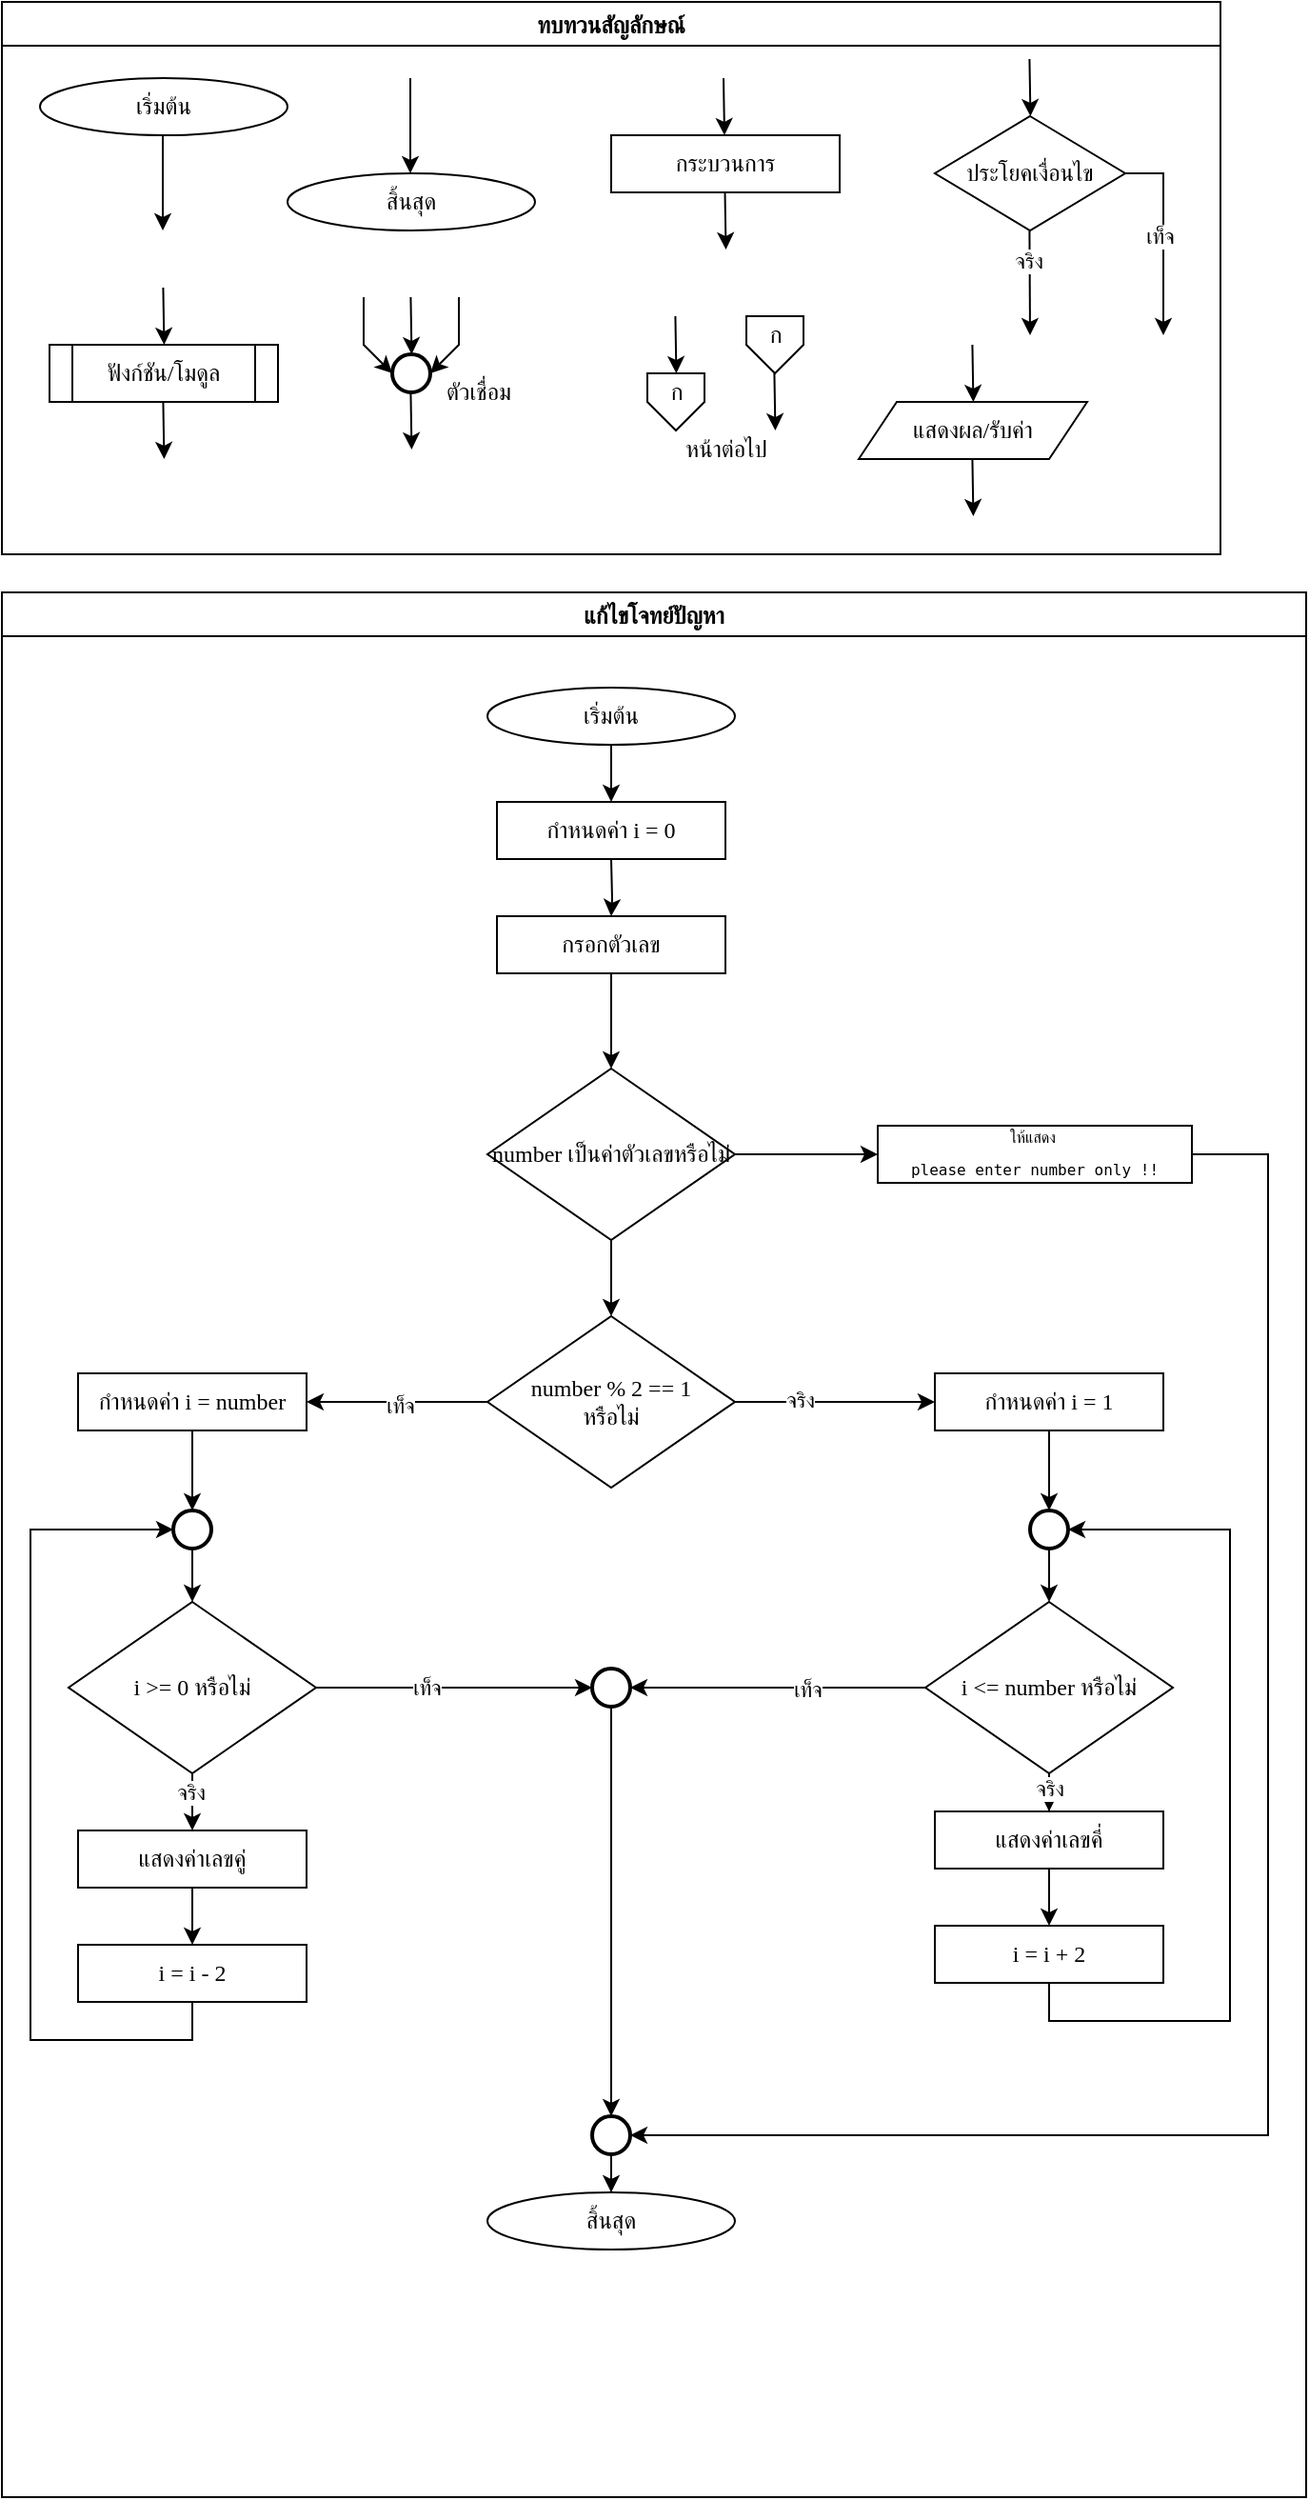 <mxfile version="28.0.6">
  <diagram name="Page-1" id="g9GESWmZjxGjHMluQCLi">
    <mxGraphModel dx="22" dy="480" grid="1" gridSize="10" guides="1" tooltips="1" connect="1" arrows="1" fold="1" page="1" pageScale="1" pageWidth="850" pageHeight="1100" math="0" shadow="0">
      <root>
        <mxCell id="0" />
        <mxCell id="1" parent="0" />
        <mxCell id="p8CcwMDrvUb9Oq86cC-n-1" value="ทบทวนสัญลักษณ์" style="swimlane;fontFamily=Sarabun;fontSource=https://fonts.googleapis.com/css?family=Sarabun;" parent="1" vertex="1">
          <mxGeometry x="955" y="160" width="640" height="290" as="geometry" />
        </mxCell>
        <mxCell id="p8CcwMDrvUb9Oq86cC-n-2" value="&lt;font data-font-src=&quot;https://fonts.googleapis.com/css?family=Sarabun&quot; face=&quot;Sarabun&quot;&gt;เริ่มต้น&lt;/font&gt;" style="ellipse;whiteSpace=wrap;html=1;" parent="p8CcwMDrvUb9Oq86cC-n-1" vertex="1">
          <mxGeometry x="20" y="40" width="130" height="30" as="geometry" />
        </mxCell>
        <mxCell id="p8CcwMDrvUb9Oq86cC-n-3" value="" style="endArrow=classic;html=1;rounded=0;" parent="p8CcwMDrvUb9Oq86cC-n-1" edge="1">
          <mxGeometry width="50" height="50" relative="1" as="geometry">
            <mxPoint x="84.5" y="70" as="sourcePoint" />
            <mxPoint x="84.5" y="120" as="targetPoint" />
          </mxGeometry>
        </mxCell>
        <mxCell id="p8CcwMDrvUb9Oq86cC-n-4" value="&lt;font face=&quot;Sarabun&quot;&gt;สิ้นสุด&lt;/font&gt;" style="ellipse;whiteSpace=wrap;html=1;" parent="p8CcwMDrvUb9Oq86cC-n-1" vertex="1">
          <mxGeometry x="150" y="90" width="130" height="30" as="geometry" />
        </mxCell>
        <mxCell id="p8CcwMDrvUb9Oq86cC-n-5" value="" style="endArrow=classic;html=1;rounded=0;" parent="p8CcwMDrvUb9Oq86cC-n-1" edge="1">
          <mxGeometry width="50" height="50" relative="1" as="geometry">
            <mxPoint x="214.5" y="40" as="sourcePoint" />
            <mxPoint x="214.5" y="90" as="targetPoint" />
          </mxGeometry>
        </mxCell>
        <mxCell id="p8CcwMDrvUb9Oq86cC-n-6" value="กระบวนการ" style="rounded=0;whiteSpace=wrap;html=1;fontFamily=Sarabun;fontSource=https://fonts.googleapis.com/css?family=Sarabun;" parent="p8CcwMDrvUb9Oq86cC-n-1" vertex="1">
          <mxGeometry x="320" y="70" width="120" height="30" as="geometry" />
        </mxCell>
        <mxCell id="p8CcwMDrvUb9Oq86cC-n-7" value="" style="endArrow=classic;html=1;rounded=0;" parent="p8CcwMDrvUb9Oq86cC-n-1" edge="1">
          <mxGeometry width="50" height="50" relative="1" as="geometry">
            <mxPoint x="379" y="40" as="sourcePoint" />
            <mxPoint x="379.5" y="70" as="targetPoint" />
          </mxGeometry>
        </mxCell>
        <mxCell id="p8CcwMDrvUb9Oq86cC-n-8" value="" style="endArrow=classic;html=1;rounded=0;" parent="p8CcwMDrvUb9Oq86cC-n-1" edge="1">
          <mxGeometry width="50" height="50" relative="1" as="geometry">
            <mxPoint x="379.75" y="100" as="sourcePoint" />
            <mxPoint x="380.25" y="130" as="targetPoint" />
          </mxGeometry>
        </mxCell>
        <mxCell id="p8CcwMDrvUb9Oq86cC-n-9" value="ประโยคเงื่อนไข" style="rhombus;whiteSpace=wrap;html=1;fontFamily=Sarabun;fontSource=https://fonts.googleapis.com/css?family=Sarabun;" parent="p8CcwMDrvUb9Oq86cC-n-1" vertex="1">
          <mxGeometry x="490" y="60" width="100" height="60" as="geometry" />
        </mxCell>
        <mxCell id="p8CcwMDrvUb9Oq86cC-n-10" value="" style="endArrow=classic;html=1;rounded=0;" parent="p8CcwMDrvUb9Oq86cC-n-1" edge="1">
          <mxGeometry width="50" height="50" relative="1" as="geometry">
            <mxPoint x="539.71" y="30" as="sourcePoint" />
            <mxPoint x="540.21" y="60" as="targetPoint" />
          </mxGeometry>
        </mxCell>
        <mxCell id="p8CcwMDrvUb9Oq86cC-n-11" value="" style="endArrow=classic;html=1;rounded=0;" parent="p8CcwMDrvUb9Oq86cC-n-1" edge="1">
          <mxGeometry width="50" height="50" relative="1" as="geometry">
            <mxPoint x="539.71" y="120" as="sourcePoint" />
            <mxPoint x="540" y="175" as="targetPoint" />
          </mxGeometry>
        </mxCell>
        <mxCell id="p8CcwMDrvUb9Oq86cC-n-12" value="จริง" style="edgeLabel;html=1;align=center;verticalAlign=middle;resizable=0;points=[];fontFamily=Sarabun;fontSource=https://fonts.googleapis.com/css?family=Sarabun;" parent="p8CcwMDrvUb9Oq86cC-n-11" vertex="1" connectable="0">
          <mxGeometry x="-0.414" y="-1" relative="1" as="geometry">
            <mxPoint as="offset" />
          </mxGeometry>
        </mxCell>
        <mxCell id="p8CcwMDrvUb9Oq86cC-n-13" value="" style="endArrow=classic;html=1;rounded=0;exitX=1;exitY=0.5;exitDx=0;exitDy=0;" parent="p8CcwMDrvUb9Oq86cC-n-1" source="p8CcwMDrvUb9Oq86cC-n-9" edge="1">
          <mxGeometry width="50" height="50" relative="1" as="geometry">
            <mxPoint x="620" y="95" as="sourcePoint" />
            <mxPoint x="610" y="175" as="targetPoint" />
            <Array as="points">
              <mxPoint x="610" y="90" />
            </Array>
          </mxGeometry>
        </mxCell>
        <mxCell id="p8CcwMDrvUb9Oq86cC-n-14" value="&lt;font data-font-src=&quot;https://fonts.googleapis.com/css?family=Sarabun&quot; face=&quot;Sarabun&quot;&gt;เท็จ&lt;/font&gt;" style="edgeLabel;html=1;align=center;verticalAlign=middle;resizable=0;points=[];" parent="p8CcwMDrvUb9Oq86cC-n-13" vertex="1" connectable="0">
          <mxGeometry x="-0.002" y="-2" relative="1" as="geometry">
            <mxPoint as="offset" />
          </mxGeometry>
        </mxCell>
        <mxCell id="p8CcwMDrvUb9Oq86cC-n-15" value="&lt;font data-font-src=&quot;https://fonts.googleapis.com/css?family=Sarabun&quot; face=&quot;Sarabun&quot;&gt;ฟังก์ชัน/โมดูล&lt;/font&gt;" style="shape=process;whiteSpace=wrap;html=1;backgroundOutline=1;" parent="p8CcwMDrvUb9Oq86cC-n-1" vertex="1">
          <mxGeometry x="25" y="180" width="120" height="30" as="geometry" />
        </mxCell>
        <mxCell id="p8CcwMDrvUb9Oq86cC-n-16" value="" style="endArrow=classic;html=1;rounded=0;" parent="p8CcwMDrvUb9Oq86cC-n-1" edge="1">
          <mxGeometry width="50" height="50" relative="1" as="geometry">
            <mxPoint x="84.71" y="150" as="sourcePoint" />
            <mxPoint x="85.21" y="180" as="targetPoint" />
          </mxGeometry>
        </mxCell>
        <mxCell id="p8CcwMDrvUb9Oq86cC-n-17" value="" style="endArrow=classic;html=1;rounded=0;" parent="p8CcwMDrvUb9Oq86cC-n-1" edge="1">
          <mxGeometry width="50" height="50" relative="1" as="geometry">
            <mxPoint x="84.71" y="210" as="sourcePoint" />
            <mxPoint x="85.21" y="240" as="targetPoint" />
          </mxGeometry>
        </mxCell>
        <mxCell id="p8CcwMDrvUb9Oq86cC-n-18" value="" style="strokeWidth=2;html=1;shape=mxgraph.flowchart.start_2;whiteSpace=wrap;" parent="p8CcwMDrvUb9Oq86cC-n-1" vertex="1">
          <mxGeometry x="205" y="185" width="20" height="20" as="geometry" />
        </mxCell>
        <mxCell id="p8CcwMDrvUb9Oq86cC-n-19" value="" style="endArrow=classic;html=1;rounded=0;" parent="p8CcwMDrvUb9Oq86cC-n-1" edge="1">
          <mxGeometry width="50" height="50" relative="1" as="geometry">
            <mxPoint x="214.71" y="155" as="sourcePoint" />
            <mxPoint x="215.21" y="185" as="targetPoint" />
          </mxGeometry>
        </mxCell>
        <mxCell id="p8CcwMDrvUb9Oq86cC-n-20" value="" style="endArrow=classic;html=1;rounded=0;entryX=0;entryY=0.5;entryDx=0;entryDy=0;entryPerimeter=0;" parent="p8CcwMDrvUb9Oq86cC-n-1" target="p8CcwMDrvUb9Oq86cC-n-18" edge="1">
          <mxGeometry width="50" height="50" relative="1" as="geometry">
            <mxPoint x="190.0" y="155" as="sourcePoint" />
            <mxPoint x="190.5" y="185" as="targetPoint" />
            <Array as="points">
              <mxPoint x="190" y="180" />
            </Array>
          </mxGeometry>
        </mxCell>
        <mxCell id="p8CcwMDrvUb9Oq86cC-n-21" value="" style="endArrow=classic;html=1;rounded=0;entryX=1;entryY=0.5;entryDx=0;entryDy=0;entryPerimeter=0;" parent="p8CcwMDrvUb9Oq86cC-n-1" target="p8CcwMDrvUb9Oq86cC-n-18" edge="1">
          <mxGeometry width="50" height="50" relative="1" as="geometry">
            <mxPoint x="240.0" y="155" as="sourcePoint" />
            <mxPoint x="240.5" y="185" as="targetPoint" />
            <Array as="points">
              <mxPoint x="240" y="180" />
            </Array>
          </mxGeometry>
        </mxCell>
        <mxCell id="p8CcwMDrvUb9Oq86cC-n-22" value="" style="endArrow=classic;html=1;rounded=0;" parent="p8CcwMDrvUb9Oq86cC-n-1" edge="1">
          <mxGeometry width="50" height="50" relative="1" as="geometry">
            <mxPoint x="214.71" y="205" as="sourcePoint" />
            <mxPoint x="215.21" y="235" as="targetPoint" />
          </mxGeometry>
        </mxCell>
        <mxCell id="p8CcwMDrvUb9Oq86cC-n-23" value="&lt;font data-font-src=&quot;https://fonts.googleapis.com/css?family=Sarabun&quot; face=&quot;Sarabun&quot;&gt;ตัวเชื่อม&lt;/font&gt;" style="text;html=1;align=center;verticalAlign=middle;resizable=0;points=[];autosize=1;strokeColor=none;fillColor=none;" parent="p8CcwMDrvUb9Oq86cC-n-1" vertex="1">
          <mxGeometry x="220" y="190" width="60" height="30" as="geometry" />
        </mxCell>
        <mxCell id="p8CcwMDrvUb9Oq86cC-n-24" value="" style="endArrow=classic;html=1;rounded=0;" parent="p8CcwMDrvUb9Oq86cC-n-1" edge="1">
          <mxGeometry width="50" height="50" relative="1" as="geometry">
            <mxPoint x="353.71" y="165" as="sourcePoint" />
            <mxPoint x="354.21" y="195" as="targetPoint" />
          </mxGeometry>
        </mxCell>
        <mxCell id="p8CcwMDrvUb9Oq86cC-n-25" value="" style="verticalLabelPosition=bottom;verticalAlign=top;html=1;shape=offPageConnector;rounded=0;size=0.5;" parent="p8CcwMDrvUb9Oq86cC-n-1" vertex="1">
          <mxGeometry x="339" y="195" width="30" height="30" as="geometry" />
        </mxCell>
        <mxCell id="p8CcwMDrvUb9Oq86cC-n-26" value="" style="endArrow=classic;html=1;rounded=0;" parent="p8CcwMDrvUb9Oq86cC-n-1" edge="1">
          <mxGeometry width="50" height="50" relative="1" as="geometry">
            <mxPoint x="405.71" y="195" as="sourcePoint" />
            <mxPoint x="406.21" y="225" as="targetPoint" />
          </mxGeometry>
        </mxCell>
        <mxCell id="p8CcwMDrvUb9Oq86cC-n-27" value="" style="verticalLabelPosition=bottom;verticalAlign=top;html=1;shape=offPageConnector;rounded=0;size=0.5;" parent="p8CcwMDrvUb9Oq86cC-n-1" vertex="1">
          <mxGeometry x="391" y="165" width="30" height="30" as="geometry" />
        </mxCell>
        <mxCell id="p8CcwMDrvUb9Oq86cC-n-28" value="หน้าต่อไป" style="text;html=1;align=center;verticalAlign=middle;resizable=0;points=[];autosize=1;strokeColor=none;fillColor=none;fontFamily=Sarabun;fontSource=https://fonts.googleapis.com/css?family=Sarabun;" parent="p8CcwMDrvUb9Oq86cC-n-1" vertex="1">
          <mxGeometry x="345" y="220" width="70" height="30" as="geometry" />
        </mxCell>
        <mxCell id="p8CcwMDrvUb9Oq86cC-n-29" value="ก" style="text;html=1;align=center;verticalAlign=middle;resizable=0;points=[];autosize=1;strokeColor=none;fillColor=none;fontFamily=Sarabun;fontSource=https://fonts.googleapis.com/css?family=Sarabun;" parent="p8CcwMDrvUb9Oq86cC-n-1" vertex="1">
          <mxGeometry x="339" y="190" width="30" height="30" as="geometry" />
        </mxCell>
        <mxCell id="p8CcwMDrvUb9Oq86cC-n-30" value="ก" style="text;html=1;align=center;verticalAlign=middle;resizable=0;points=[];autosize=1;strokeColor=none;fillColor=none;fontFamily=Sarabun;fontSource=https://fonts.googleapis.com/css?family=Sarabun;" parent="p8CcwMDrvUb9Oq86cC-n-1" vertex="1">
          <mxGeometry x="391" y="160" width="30" height="30" as="geometry" />
        </mxCell>
        <mxCell id="p8CcwMDrvUb9Oq86cC-n-31" value="แสดงผล/รับค่า" style="shape=parallelogram;perimeter=parallelogramPerimeter;whiteSpace=wrap;html=1;fixedSize=1;fontFamily=Sarabun;fontSource=https://fonts.googleapis.com/css?family=Sarabun;" parent="p8CcwMDrvUb9Oq86cC-n-1" vertex="1">
          <mxGeometry x="450" y="210" width="120" height="30" as="geometry" />
        </mxCell>
        <mxCell id="p8CcwMDrvUb9Oq86cC-n-32" value="" style="endArrow=classic;html=1;rounded=0;" parent="p8CcwMDrvUb9Oq86cC-n-1" edge="1">
          <mxGeometry width="50" height="50" relative="1" as="geometry">
            <mxPoint x="509.71" y="180" as="sourcePoint" />
            <mxPoint x="510.21" y="210" as="targetPoint" />
          </mxGeometry>
        </mxCell>
        <mxCell id="p8CcwMDrvUb9Oq86cC-n-33" value="" style="endArrow=classic;html=1;rounded=0;" parent="p8CcwMDrvUb9Oq86cC-n-1" edge="1">
          <mxGeometry width="50" height="50" relative="1" as="geometry">
            <mxPoint x="509.71" y="240" as="sourcePoint" />
            <mxPoint x="510.21" y="270" as="targetPoint" />
          </mxGeometry>
        </mxCell>
        <mxCell id="p8CcwMDrvUb9Oq86cC-n-34" value="แก้ไขโจทย์ปัญหา" style="swimlane;fontFamily=Sarabun;fontSource=https://fonts.googleapis.com/css?family=Sarabun;" parent="1" vertex="1">
          <mxGeometry x="955" y="470" width="685" height="1000" as="geometry" />
        </mxCell>
        <mxCell id="p8CcwMDrvUb9Oq86cC-n-36" value="&lt;font face=&quot;Sarabun&quot;&gt;สิ้นสุด&lt;/font&gt;" style="ellipse;whiteSpace=wrap;html=1;" parent="p8CcwMDrvUb9Oq86cC-n-34" vertex="1">
          <mxGeometry x="255" y="840" width="130" height="30" as="geometry" />
        </mxCell>
        <mxCell id="_DsaDqCtvlCTjT93_nRn-6" style="edgeStyle=orthogonalEdgeStyle;rounded=0;orthogonalLoop=1;jettySize=auto;html=1;" edge="1" parent="p8CcwMDrvUb9Oq86cC-n-34" source="_DsaDqCtvlCTjT93_nRn-1">
          <mxGeometry relative="1" as="geometry">
            <mxPoint x="320" y="110" as="targetPoint" />
          </mxGeometry>
        </mxCell>
        <mxCell id="_DsaDqCtvlCTjT93_nRn-1" value="&lt;font data-font-src=&quot;https://fonts.googleapis.com/css?family=Sarabun&quot; face=&quot;Sarabun&quot;&gt;เริ่มต้น&lt;/font&gt;" style="ellipse;whiteSpace=wrap;html=1;" vertex="1" parent="p8CcwMDrvUb9Oq86cC-n-34">
          <mxGeometry x="255" y="50" width="130" height="30" as="geometry" />
        </mxCell>
        <mxCell id="_DsaDqCtvlCTjT93_nRn-7" style="edgeStyle=orthogonalEdgeStyle;rounded=0;orthogonalLoop=1;jettySize=auto;html=1;" edge="1" parent="p8CcwMDrvUb9Oq86cC-n-34" target="_DsaDqCtvlCTjT93_nRn-3">
          <mxGeometry relative="1" as="geometry">
            <mxPoint x="320" y="140" as="sourcePoint" />
          </mxGeometry>
        </mxCell>
        <mxCell id="_DsaDqCtvlCTjT93_nRn-15" style="edgeStyle=orthogonalEdgeStyle;rounded=0;orthogonalLoop=1;jettySize=auto;html=1;" edge="1" parent="p8CcwMDrvUb9Oq86cC-n-34" source="_DsaDqCtvlCTjT93_nRn-3" target="_DsaDqCtvlCTjT93_nRn-14">
          <mxGeometry relative="1" as="geometry" />
        </mxCell>
        <mxCell id="_DsaDqCtvlCTjT93_nRn-3" value="กรอกตัวเลข" style="rounded=0;whiteSpace=wrap;html=1;fontFamily=Sarabun;fontSource=https://fonts.googleapis.com/css?family=Sarabun;" vertex="1" parent="p8CcwMDrvUb9Oq86cC-n-34">
          <mxGeometry x="260" y="170" width="120" height="30" as="geometry" />
        </mxCell>
        <mxCell id="_DsaDqCtvlCTjT93_nRn-4" value="number % 2 == 1&lt;div&gt;หรือไม่&lt;/div&gt;" style="rhombus;whiteSpace=wrap;html=1;fontFamily=Sarabun;fontSource=https://fonts.googleapis.com/css?family=Sarabun;" vertex="1" parent="p8CcwMDrvUb9Oq86cC-n-34">
          <mxGeometry x="255" y="380" width="130" height="90" as="geometry" />
        </mxCell>
        <mxCell id="_DsaDqCtvlCTjT93_nRn-36" style="edgeStyle=orthogonalEdgeStyle;rounded=0;orthogonalLoop=1;jettySize=auto;html=1;" edge="1" parent="p8CcwMDrvUb9Oq86cC-n-34" source="_DsaDqCtvlCTjT93_nRn-11" target="_DsaDqCtvlCTjT93_nRn-33">
          <mxGeometry relative="1" as="geometry" />
        </mxCell>
        <mxCell id="_DsaDqCtvlCTjT93_nRn-48" value="จริง" style="edgeLabel;html=1;align=center;verticalAlign=middle;resizable=0;points=[];" vertex="1" connectable="0" parent="_DsaDqCtvlCTjT93_nRn-36">
          <mxGeometry x="0.605" relative="1" as="geometry">
            <mxPoint as="offset" />
          </mxGeometry>
        </mxCell>
        <mxCell id="_DsaDqCtvlCTjT93_nRn-11" value="i &amp;lt;= number หรือไม่" style="rhombus;whiteSpace=wrap;html=1;fontFamily=Sarabun;fontSource=https://fonts.googleapis.com/css?family=Sarabun;" vertex="1" parent="p8CcwMDrvUb9Oq86cC-n-34">
          <mxGeometry x="485" y="530" width="130" height="90" as="geometry" />
        </mxCell>
        <mxCell id="_DsaDqCtvlCTjT93_nRn-27" style="edgeStyle=orthogonalEdgeStyle;rounded=0;orthogonalLoop=1;jettySize=auto;html=1;entryX=0.5;entryY=0;entryDx=0;entryDy=0;" edge="1" parent="p8CcwMDrvUb9Oq86cC-n-34" source="_DsaDqCtvlCTjT93_nRn-12" target="_DsaDqCtvlCTjT93_nRn-23">
          <mxGeometry relative="1" as="geometry" />
        </mxCell>
        <mxCell id="_DsaDqCtvlCTjT93_nRn-45" value="จริง" style="edgeLabel;html=1;align=center;verticalAlign=middle;resizable=0;points=[];" vertex="1" connectable="0" parent="_DsaDqCtvlCTjT93_nRn-27">
          <mxGeometry x="-0.612" y="-1" relative="1" as="geometry">
            <mxPoint as="offset" />
          </mxGeometry>
        </mxCell>
        <mxCell id="_DsaDqCtvlCTjT93_nRn-12" value="i &amp;gt;= 0 หรือไม่" style="rhombus;whiteSpace=wrap;html=1;fontFamily=Sarabun;fontSource=https://fonts.googleapis.com/css?family=Sarabun;" vertex="1" parent="p8CcwMDrvUb9Oq86cC-n-34">
          <mxGeometry x="35" y="530" width="130" height="90" as="geometry" />
        </mxCell>
        <mxCell id="_DsaDqCtvlCTjT93_nRn-16" style="edgeStyle=orthogonalEdgeStyle;rounded=0;orthogonalLoop=1;jettySize=auto;html=1;entryX=0.5;entryY=0;entryDx=0;entryDy=0;" edge="1" parent="p8CcwMDrvUb9Oq86cC-n-34" source="_DsaDqCtvlCTjT93_nRn-14" target="_DsaDqCtvlCTjT93_nRn-4">
          <mxGeometry relative="1" as="geometry" />
        </mxCell>
        <mxCell id="_DsaDqCtvlCTjT93_nRn-50" style="edgeStyle=orthogonalEdgeStyle;rounded=0;orthogonalLoop=1;jettySize=auto;html=1;" edge="1" parent="p8CcwMDrvUb9Oq86cC-n-34" source="_DsaDqCtvlCTjT93_nRn-14" target="_DsaDqCtvlCTjT93_nRn-49">
          <mxGeometry relative="1" as="geometry" />
        </mxCell>
        <mxCell id="_DsaDqCtvlCTjT93_nRn-14" value="number เป็นค่าตัวเลขหรือไม่" style="rhombus;whiteSpace=wrap;html=1;fontFamily=Sarabun;fontSource=https://fonts.googleapis.com/css?family=Sarabun;" vertex="1" parent="p8CcwMDrvUb9Oq86cC-n-34">
          <mxGeometry x="255" y="250" width="130" height="90" as="geometry" />
        </mxCell>
        <mxCell id="_DsaDqCtvlCTjT93_nRn-42" style="edgeStyle=orthogonalEdgeStyle;rounded=0;orthogonalLoop=1;jettySize=auto;html=1;" edge="1" parent="p8CcwMDrvUb9Oq86cC-n-34" source="_DsaDqCtvlCTjT93_nRn-18" target="p8CcwMDrvUb9Oq86cC-n-36">
          <mxGeometry relative="1" as="geometry" />
        </mxCell>
        <mxCell id="_DsaDqCtvlCTjT93_nRn-18" value="" style="strokeWidth=2;html=1;shape=mxgraph.flowchart.start_2;whiteSpace=wrap;" vertex="1" parent="p8CcwMDrvUb9Oq86cC-n-34">
          <mxGeometry x="310" y="800" width="20" height="20" as="geometry" />
        </mxCell>
        <mxCell id="_DsaDqCtvlCTjT93_nRn-28" style="edgeStyle=orthogonalEdgeStyle;rounded=0;orthogonalLoop=1;jettySize=auto;html=1;entryX=0.5;entryY=0;entryDx=0;entryDy=0;" edge="1" parent="p8CcwMDrvUb9Oq86cC-n-34" source="_DsaDqCtvlCTjT93_nRn-23" target="_DsaDqCtvlCTjT93_nRn-24">
          <mxGeometry relative="1" as="geometry" />
        </mxCell>
        <mxCell id="_DsaDqCtvlCTjT93_nRn-23" value="แสดงค่าเลขคู่" style="rounded=0;whiteSpace=wrap;html=1;fontFamily=Sarabun;fontSource=https://fonts.googleapis.com/css?family=Sarabun;" vertex="1" parent="p8CcwMDrvUb9Oq86cC-n-34">
          <mxGeometry x="40" y="650" width="120" height="30" as="geometry" />
        </mxCell>
        <mxCell id="_DsaDqCtvlCTjT93_nRn-24" value="i = i - 2" style="rounded=0;whiteSpace=wrap;html=1;fontFamily=Sarabun;fontSource=https://fonts.googleapis.com/css?family=Sarabun;" vertex="1" parent="p8CcwMDrvUb9Oq86cC-n-34">
          <mxGeometry x="40" y="710" width="120" height="30" as="geometry" />
        </mxCell>
        <mxCell id="_DsaDqCtvlCTjT93_nRn-25" style="edgeStyle=orthogonalEdgeStyle;rounded=0;orthogonalLoop=1;jettySize=auto;html=1;entryX=1;entryY=0.5;entryDx=0;entryDy=0;" edge="1" parent="p8CcwMDrvUb9Oq86cC-n-34" source="_DsaDqCtvlCTjT93_nRn-4" target="_DsaDqCtvlCTjT93_nRn-67">
          <mxGeometry relative="1" as="geometry">
            <mxPoint x="180" y="425" as="targetPoint" />
          </mxGeometry>
        </mxCell>
        <mxCell id="_DsaDqCtvlCTjT93_nRn-43" value="เท็จ" style="edgeLabel;html=1;align=center;verticalAlign=middle;resizable=0;points=[];" vertex="1" connectable="0" parent="_DsaDqCtvlCTjT93_nRn-25">
          <mxGeometry x="-0.017" y="2" relative="1" as="geometry">
            <mxPoint as="offset" />
          </mxGeometry>
        </mxCell>
        <mxCell id="_DsaDqCtvlCTjT93_nRn-30" value="" style="strokeWidth=2;html=1;shape=mxgraph.flowchart.start_2;whiteSpace=wrap;" vertex="1" parent="p8CcwMDrvUb9Oq86cC-n-34">
          <mxGeometry x="310" y="565" width="20" height="20" as="geometry" />
        </mxCell>
        <mxCell id="_DsaDqCtvlCTjT93_nRn-31" style="edgeStyle=orthogonalEdgeStyle;rounded=0;orthogonalLoop=1;jettySize=auto;html=1;entryX=0;entryY=0.5;entryDx=0;entryDy=0;" edge="1" parent="p8CcwMDrvUb9Oq86cC-n-34" source="_DsaDqCtvlCTjT93_nRn-4" target="_DsaDqCtvlCTjT93_nRn-66">
          <mxGeometry relative="1" as="geometry">
            <mxPoint x="470" y="425" as="targetPoint" />
          </mxGeometry>
        </mxCell>
        <mxCell id="_DsaDqCtvlCTjT93_nRn-44" value="จริง" style="edgeLabel;html=1;align=center;verticalAlign=middle;resizable=0;points=[];" vertex="1" connectable="0" parent="_DsaDqCtvlCTjT93_nRn-31">
          <mxGeometry x="-0.35" y="1" relative="1" as="geometry">
            <mxPoint as="offset" />
          </mxGeometry>
        </mxCell>
        <mxCell id="_DsaDqCtvlCTjT93_nRn-37" style="edgeStyle=orthogonalEdgeStyle;rounded=0;orthogonalLoop=1;jettySize=auto;html=1;" edge="1" parent="p8CcwMDrvUb9Oq86cC-n-34" source="_DsaDqCtvlCTjT93_nRn-33" target="_DsaDqCtvlCTjT93_nRn-34">
          <mxGeometry relative="1" as="geometry" />
        </mxCell>
        <mxCell id="_DsaDqCtvlCTjT93_nRn-33" value="แสดงค่าเลขคี่" style="rounded=0;whiteSpace=wrap;html=1;fontFamily=Sarabun;fontSource=https://fonts.googleapis.com/css?family=Sarabun;" vertex="1" parent="p8CcwMDrvUb9Oq86cC-n-34">
          <mxGeometry x="490" y="640" width="120" height="30" as="geometry" />
        </mxCell>
        <mxCell id="_DsaDqCtvlCTjT93_nRn-34" value="i = i + 2" style="rounded=0;whiteSpace=wrap;html=1;fontFamily=Sarabun;fontSource=https://fonts.googleapis.com/css?family=Sarabun;" vertex="1" parent="p8CcwMDrvUb9Oq86cC-n-34">
          <mxGeometry x="490" y="700" width="120" height="30" as="geometry" />
        </mxCell>
        <mxCell id="_DsaDqCtvlCTjT93_nRn-39" style="edgeStyle=orthogonalEdgeStyle;rounded=0;orthogonalLoop=1;jettySize=auto;html=1;entryX=0;entryY=0.5;entryDx=0;entryDy=0;entryPerimeter=0;" edge="1" parent="p8CcwMDrvUb9Oq86cC-n-34" source="_DsaDqCtvlCTjT93_nRn-12" target="_DsaDqCtvlCTjT93_nRn-30">
          <mxGeometry relative="1" as="geometry" />
        </mxCell>
        <mxCell id="_DsaDqCtvlCTjT93_nRn-46" value="เท็จ" style="edgeLabel;html=1;align=center;verticalAlign=middle;resizable=0;points=[];" vertex="1" connectable="0" parent="_DsaDqCtvlCTjT93_nRn-39">
          <mxGeometry x="-0.199" relative="1" as="geometry">
            <mxPoint as="offset" />
          </mxGeometry>
        </mxCell>
        <mxCell id="_DsaDqCtvlCTjT93_nRn-40" style="edgeStyle=orthogonalEdgeStyle;rounded=0;orthogonalLoop=1;jettySize=auto;html=1;entryX=1;entryY=0.5;entryDx=0;entryDy=0;entryPerimeter=0;" edge="1" parent="p8CcwMDrvUb9Oq86cC-n-34" source="_DsaDqCtvlCTjT93_nRn-11" target="_DsaDqCtvlCTjT93_nRn-30">
          <mxGeometry relative="1" as="geometry" />
        </mxCell>
        <mxCell id="_DsaDqCtvlCTjT93_nRn-47" value="เท็จ" style="edgeLabel;html=1;align=center;verticalAlign=middle;resizable=0;points=[];" vertex="1" connectable="0" parent="_DsaDqCtvlCTjT93_nRn-40">
          <mxGeometry x="-0.198" y="1" relative="1" as="geometry">
            <mxPoint as="offset" />
          </mxGeometry>
        </mxCell>
        <mxCell id="_DsaDqCtvlCTjT93_nRn-41" style="edgeStyle=orthogonalEdgeStyle;rounded=0;orthogonalLoop=1;jettySize=auto;html=1;entryX=0.5;entryY=0;entryDx=0;entryDy=0;entryPerimeter=0;" edge="1" parent="p8CcwMDrvUb9Oq86cC-n-34" source="_DsaDqCtvlCTjT93_nRn-30" target="_DsaDqCtvlCTjT93_nRn-18">
          <mxGeometry relative="1" as="geometry" />
        </mxCell>
        <mxCell id="_DsaDqCtvlCTjT93_nRn-49" value="&lt;font style=&quot;font-size: 8px;&quot;&gt;ให้แสดง&amp;nbsp;&lt;/font&gt;&lt;div&gt;&lt;div style=&quot;font-family: &amp;quot;Droid Sans Mono&amp;quot;, &amp;quot;monospace&amp;quot;, monospace; line-height: 19px; white-space: pre;&quot;&gt;&lt;span&gt;&lt;font style=&quot;color: rgb(0, 0, 0); font-size: 8px;&quot;&gt;please enter number only !!&lt;/font&gt;&lt;/span&gt;&lt;/div&gt;&lt;/div&gt;" style="rounded=0;whiteSpace=wrap;html=1;fontFamily=Sarabun;fontSource=https://fonts.googleapis.com/css?family=Sarabun;" vertex="1" parent="p8CcwMDrvUb9Oq86cC-n-34">
          <mxGeometry x="460" y="280" width="165" height="30" as="geometry" />
        </mxCell>
        <mxCell id="_DsaDqCtvlCTjT93_nRn-53" value="กำหนดค่า i = 0" style="rounded=0;whiteSpace=wrap;html=1;fontFamily=Sarabun;fontSource=https://fonts.googleapis.com/css?family=Sarabun;" vertex="1" parent="p8CcwMDrvUb9Oq86cC-n-34">
          <mxGeometry x="260" y="110" width="120" height="30" as="geometry" />
        </mxCell>
        <mxCell id="_DsaDqCtvlCTjT93_nRn-62" style="edgeStyle=orthogonalEdgeStyle;rounded=0;orthogonalLoop=1;jettySize=auto;html=1;entryX=1;entryY=0.5;entryDx=0;entryDy=0;entryPerimeter=0;" edge="1" parent="p8CcwMDrvUb9Oq86cC-n-34" source="_DsaDqCtvlCTjT93_nRn-49" target="_DsaDqCtvlCTjT93_nRn-18">
          <mxGeometry relative="1" as="geometry">
            <Array as="points">
              <mxPoint x="665" y="295" />
              <mxPoint x="665" y="810" />
            </Array>
          </mxGeometry>
        </mxCell>
        <mxCell id="_DsaDqCtvlCTjT93_nRn-73" value="" style="edgeStyle=orthogonalEdgeStyle;rounded=0;orthogonalLoop=1;jettySize=auto;html=1;" edge="1" parent="p8CcwMDrvUb9Oq86cC-n-34" source="_DsaDqCtvlCTjT93_nRn-66" target="_DsaDqCtvlCTjT93_nRn-69">
          <mxGeometry relative="1" as="geometry" />
        </mxCell>
        <mxCell id="_DsaDqCtvlCTjT93_nRn-66" value="กำหนดค่า i = 1" style="rounded=0;whiteSpace=wrap;html=1;fontFamily=Sarabun;fontSource=https://fonts.googleapis.com/css?family=Sarabun;" vertex="1" parent="p8CcwMDrvUb9Oq86cC-n-34">
          <mxGeometry x="490" y="410" width="120" height="30" as="geometry" />
        </mxCell>
        <mxCell id="_DsaDqCtvlCTjT93_nRn-74" value="" style="edgeStyle=orthogonalEdgeStyle;rounded=0;orthogonalLoop=1;jettySize=auto;html=1;" edge="1" parent="p8CcwMDrvUb9Oq86cC-n-34" source="_DsaDqCtvlCTjT93_nRn-67" target="_DsaDqCtvlCTjT93_nRn-68">
          <mxGeometry relative="1" as="geometry" />
        </mxCell>
        <mxCell id="_DsaDqCtvlCTjT93_nRn-67" value="กำหนดค่า i = number" style="rounded=0;whiteSpace=wrap;html=1;fontFamily=Sarabun;fontSource=https://fonts.googleapis.com/css?family=Sarabun;" vertex="1" parent="p8CcwMDrvUb9Oq86cC-n-34">
          <mxGeometry x="40" y="410" width="120" height="30" as="geometry" />
        </mxCell>
        <mxCell id="_DsaDqCtvlCTjT93_nRn-71" value="" style="edgeStyle=orthogonalEdgeStyle;rounded=0;orthogonalLoop=1;jettySize=auto;html=1;" edge="1" parent="p8CcwMDrvUb9Oq86cC-n-34" source="_DsaDqCtvlCTjT93_nRn-68" target="_DsaDqCtvlCTjT93_nRn-12">
          <mxGeometry relative="1" as="geometry" />
        </mxCell>
        <mxCell id="_DsaDqCtvlCTjT93_nRn-68" value="" style="strokeWidth=2;html=1;shape=mxgraph.flowchart.start_2;whiteSpace=wrap;" vertex="1" parent="p8CcwMDrvUb9Oq86cC-n-34">
          <mxGeometry x="90" y="482" width="20" height="20" as="geometry" />
        </mxCell>
        <mxCell id="_DsaDqCtvlCTjT93_nRn-72" value="" style="edgeStyle=orthogonalEdgeStyle;rounded=0;orthogonalLoop=1;jettySize=auto;html=1;" edge="1" parent="p8CcwMDrvUb9Oq86cC-n-34" source="_DsaDqCtvlCTjT93_nRn-69" target="_DsaDqCtvlCTjT93_nRn-11">
          <mxGeometry relative="1" as="geometry" />
        </mxCell>
        <mxCell id="_DsaDqCtvlCTjT93_nRn-69" value="" style="strokeWidth=2;html=1;shape=mxgraph.flowchart.start_2;whiteSpace=wrap;" vertex="1" parent="p8CcwMDrvUb9Oq86cC-n-34">
          <mxGeometry x="540" y="482" width="20" height="20" as="geometry" />
        </mxCell>
        <mxCell id="_DsaDqCtvlCTjT93_nRn-75" style="edgeStyle=orthogonalEdgeStyle;rounded=0;orthogonalLoop=1;jettySize=auto;html=1;entryX=0;entryY=0.5;entryDx=0;entryDy=0;entryPerimeter=0;" edge="1" parent="p8CcwMDrvUb9Oq86cC-n-34" source="_DsaDqCtvlCTjT93_nRn-24" target="_DsaDqCtvlCTjT93_nRn-68">
          <mxGeometry relative="1" as="geometry">
            <Array as="points">
              <mxPoint x="100" y="760" />
              <mxPoint x="15" y="760" />
              <mxPoint x="15" y="492" />
            </Array>
          </mxGeometry>
        </mxCell>
        <mxCell id="_DsaDqCtvlCTjT93_nRn-76" style="edgeStyle=orthogonalEdgeStyle;rounded=0;orthogonalLoop=1;jettySize=auto;html=1;entryX=1;entryY=0.5;entryDx=0;entryDy=0;entryPerimeter=0;" edge="1" parent="p8CcwMDrvUb9Oq86cC-n-34" source="_DsaDqCtvlCTjT93_nRn-34" target="_DsaDqCtvlCTjT93_nRn-69">
          <mxGeometry relative="1" as="geometry">
            <Array as="points">
              <mxPoint x="550" y="750" />
              <mxPoint x="645" y="750" />
              <mxPoint x="645" y="492" />
            </Array>
          </mxGeometry>
        </mxCell>
      </root>
    </mxGraphModel>
  </diagram>
</mxfile>
